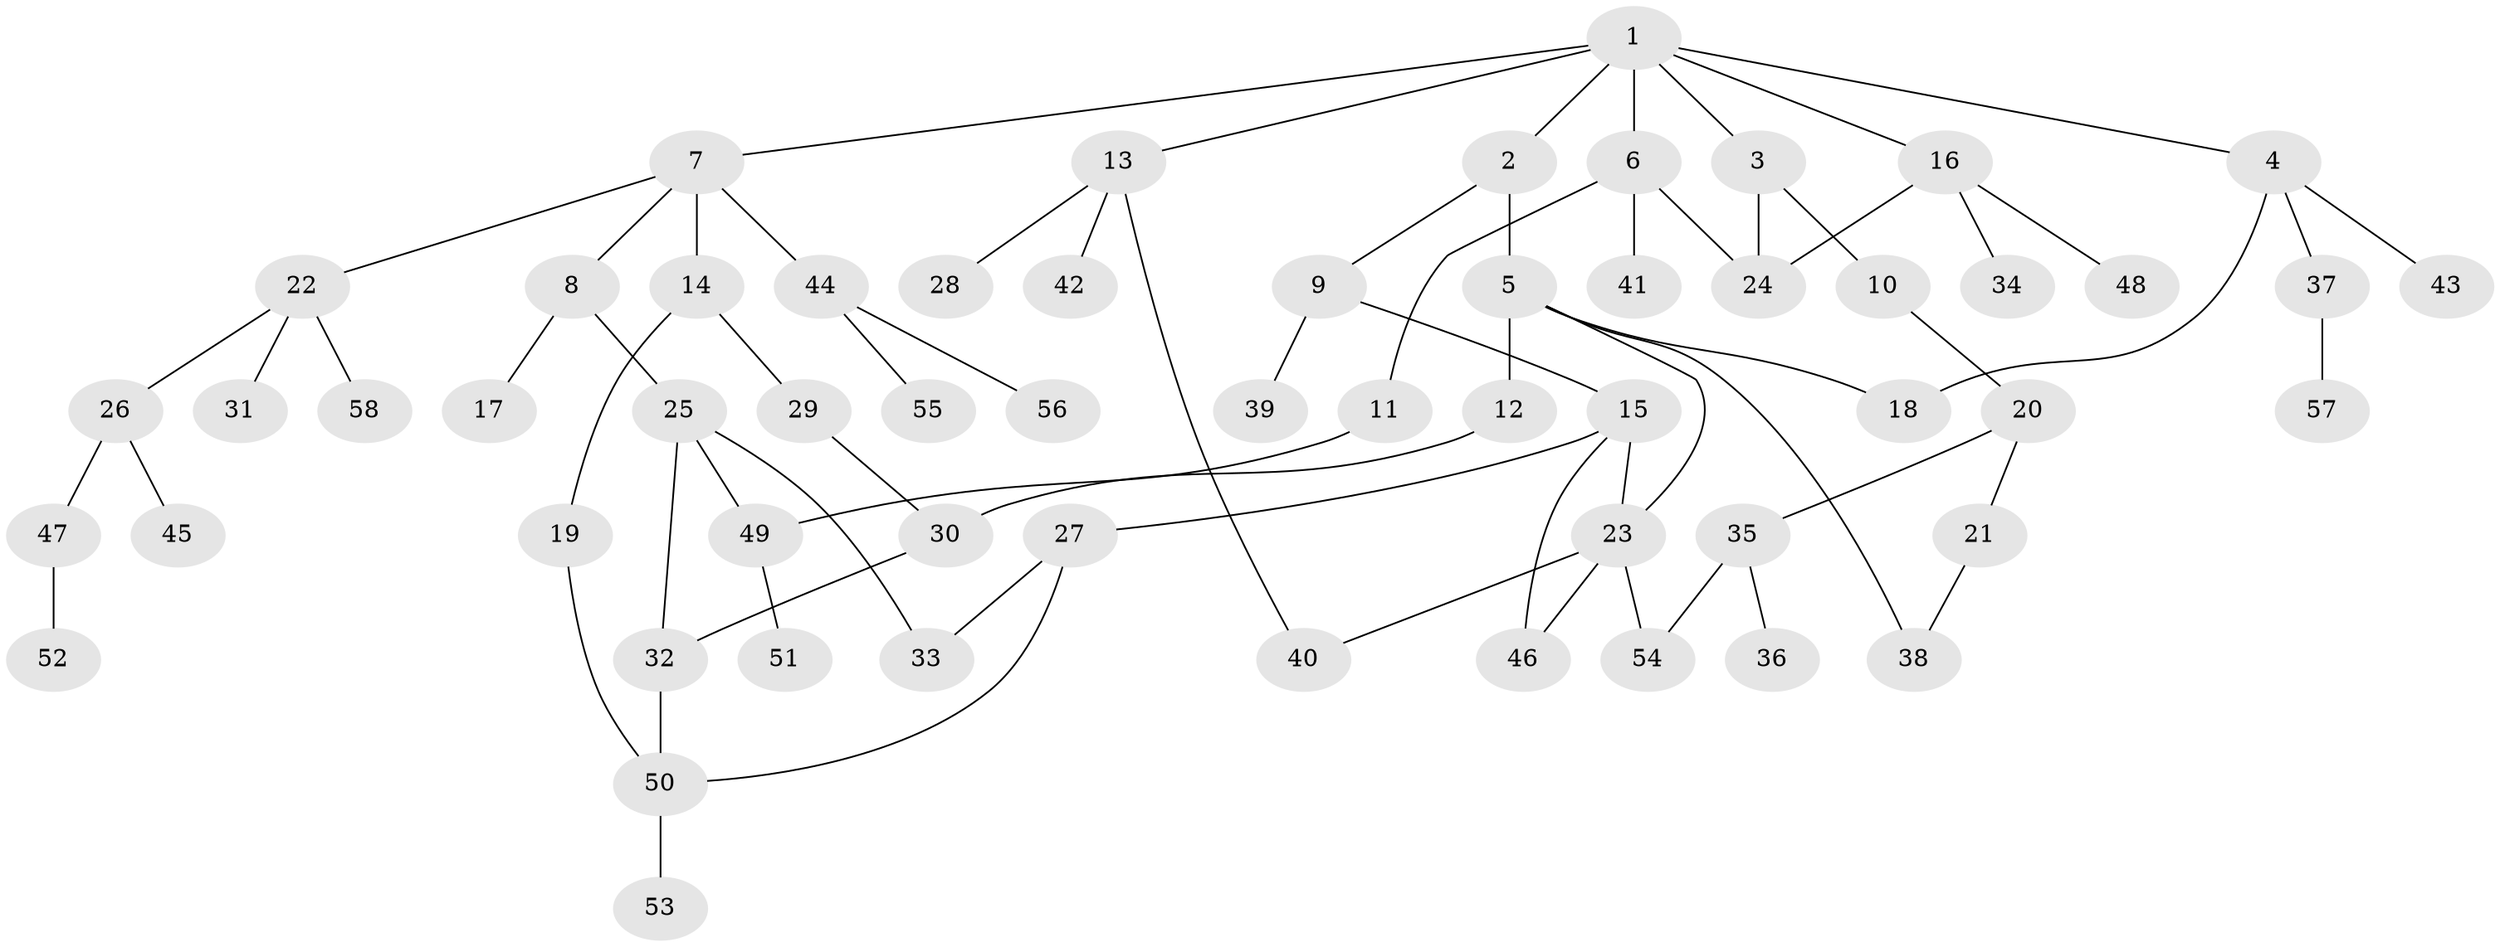 // Generated by graph-tools (version 1.1) at 2025/25/03/09/25 03:25:36]
// undirected, 58 vertices, 71 edges
graph export_dot {
graph [start="1"]
  node [color=gray90,style=filled];
  1;
  2;
  3;
  4;
  5;
  6;
  7;
  8;
  9;
  10;
  11;
  12;
  13;
  14;
  15;
  16;
  17;
  18;
  19;
  20;
  21;
  22;
  23;
  24;
  25;
  26;
  27;
  28;
  29;
  30;
  31;
  32;
  33;
  34;
  35;
  36;
  37;
  38;
  39;
  40;
  41;
  42;
  43;
  44;
  45;
  46;
  47;
  48;
  49;
  50;
  51;
  52;
  53;
  54;
  55;
  56;
  57;
  58;
  1 -- 2;
  1 -- 3;
  1 -- 4;
  1 -- 6;
  1 -- 7;
  1 -- 13;
  1 -- 16;
  2 -- 5;
  2 -- 9;
  3 -- 10;
  3 -- 24;
  4 -- 18;
  4 -- 37;
  4 -- 43;
  5 -- 12;
  5 -- 23;
  5 -- 38;
  5 -- 18;
  6 -- 11;
  6 -- 41;
  6 -- 24;
  7 -- 8;
  7 -- 14;
  7 -- 22;
  7 -- 44;
  8 -- 17;
  8 -- 25;
  9 -- 15;
  9 -- 39;
  10 -- 20;
  11 -- 49;
  12 -- 30;
  13 -- 28;
  13 -- 40;
  13 -- 42;
  14 -- 19;
  14 -- 29;
  15 -- 27;
  15 -- 46;
  15 -- 23;
  16 -- 34;
  16 -- 48;
  16 -- 24;
  19 -- 50;
  20 -- 21;
  20 -- 35;
  21 -- 38;
  22 -- 26;
  22 -- 31;
  22 -- 58;
  23 -- 54;
  23 -- 46;
  23 -- 40;
  25 -- 32;
  25 -- 33;
  25 -- 49;
  26 -- 45;
  26 -- 47;
  27 -- 33;
  27 -- 50;
  29 -- 30;
  30 -- 32;
  32 -- 50;
  35 -- 36;
  35 -- 54;
  37 -- 57;
  44 -- 55;
  44 -- 56;
  47 -- 52;
  49 -- 51;
  50 -- 53;
}
